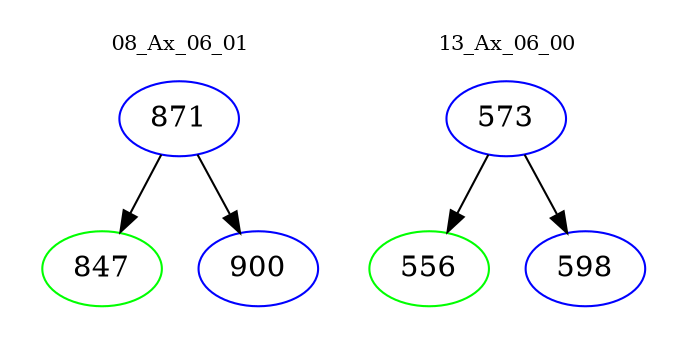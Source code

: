 digraph{
subgraph cluster_0 {
color = white
label = "08_Ax_06_01";
fontsize=10;
T0_871 [label="871", color="blue"]
T0_871 -> T0_847 [color="black"]
T0_847 [label="847", color="green"]
T0_871 -> T0_900 [color="black"]
T0_900 [label="900", color="blue"]
}
subgraph cluster_1 {
color = white
label = "13_Ax_06_00";
fontsize=10;
T1_573 [label="573", color="blue"]
T1_573 -> T1_556 [color="black"]
T1_556 [label="556", color="green"]
T1_573 -> T1_598 [color="black"]
T1_598 [label="598", color="blue"]
}
}
